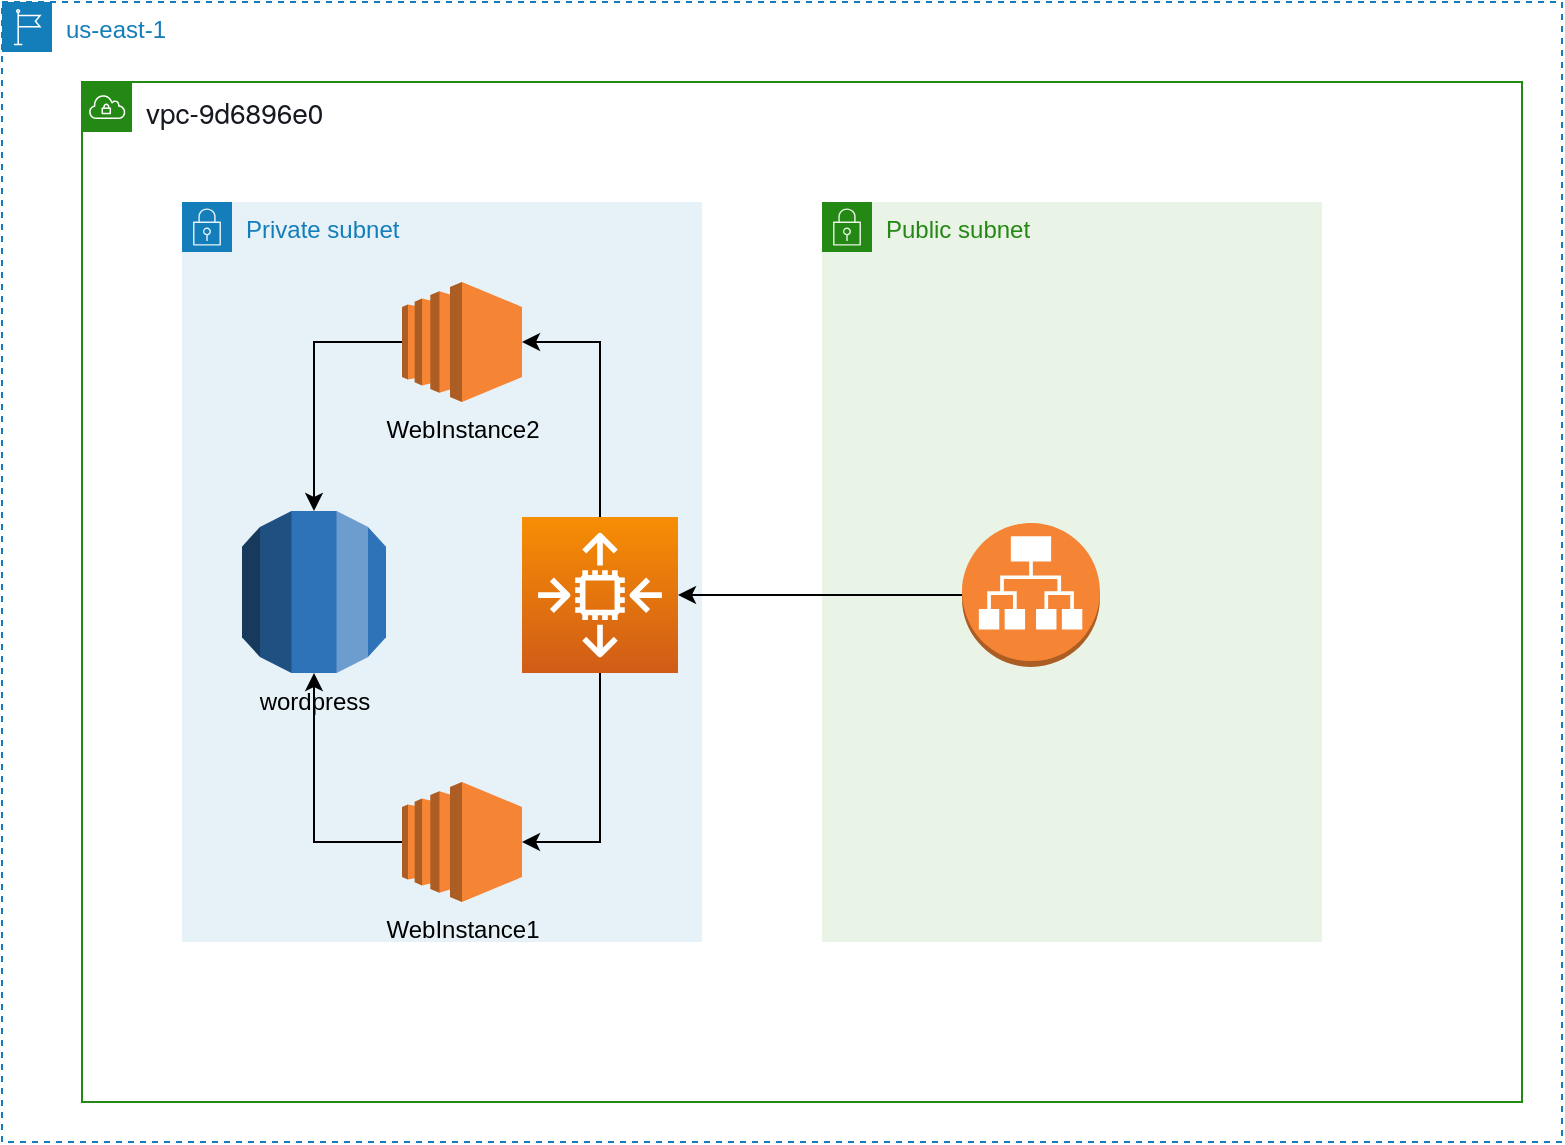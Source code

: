 <mxfile version="14.1.8" type="device"><diagram id="FZazAla4hCcdRhXpF2uE" name="Page-1"><mxGraphModel dx="1264" dy="596" grid="1" gridSize="10" guides="1" tooltips="1" connect="1" arrows="1" fold="1" page="1" pageScale="1" pageWidth="850" pageHeight="1100" math="0" shadow="0"><root><mxCell id="0"/><mxCell id="1" parent="0"/><mxCell id="gggxen3lXpEYPKmGECQt-4" value="Private subnet" style="points=[[0,0],[0.25,0],[0.5,0],[0.75,0],[1,0],[1,0.25],[1,0.5],[1,0.75],[1,1],[0.75,1],[0.5,1],[0.25,1],[0,1],[0,0.75],[0,0.5],[0,0.25]];outlineConnect=0;gradientColor=none;html=1;whiteSpace=wrap;fontSize=12;fontStyle=0;shape=mxgraph.aws4.group;grIcon=mxgraph.aws4.group_security_group;grStroke=0;strokeColor=#147EBA;fillColor=#E6F2F8;verticalAlign=top;align=left;spacingLeft=30;fontColor=#147EBA;dashed=0;" vertex="1" parent="1"><mxGeometry x="130" y="120" width="260" height="370" as="geometry"/></mxCell><mxCell id="gggxen3lXpEYPKmGECQt-1" value="us-east-1" style="points=[[0,0],[0.25,0],[0.5,0],[0.75,0],[1,0],[1,0.25],[1,0.5],[1,0.75],[1,1],[0.75,1],[0.5,1],[0.25,1],[0,1],[0,0.75],[0,0.5],[0,0.25]];outlineConnect=0;gradientColor=none;html=1;whiteSpace=wrap;fontSize=12;fontStyle=0;shape=mxgraph.aws4.group;grIcon=mxgraph.aws4.group_region;strokeColor=#147EBA;fillColor=none;verticalAlign=top;align=left;spacingLeft=30;fontColor=#147EBA;dashed=1;" vertex="1" parent="1"><mxGeometry x="40" y="20" width="780" height="570" as="geometry"/></mxCell><mxCell id="gggxen3lXpEYPKmGECQt-2" value="&lt;span style=&quot;color: rgb(22 , 25 , 31) ; font-family: &amp;#34;amazon ember&amp;#34; , &amp;#34;helvetica neue&amp;#34; , &amp;#34;roboto&amp;#34; , &amp;#34;arial&amp;#34; , sans-serif ; font-size: 14px ; background-color: rgb(255 , 255 , 255)&quot;&gt;vpc-9d6896e0&lt;/span&gt;" style="points=[[0,0],[0.25,0],[0.5,0],[0.75,0],[1,0],[1,0.25],[1,0.5],[1,0.75],[1,1],[0.75,1],[0.5,1],[0.25,1],[0,1],[0,0.75],[0,0.5],[0,0.25]];outlineConnect=0;gradientColor=none;html=1;whiteSpace=wrap;fontSize=12;fontStyle=0;shape=mxgraph.aws4.group;grIcon=mxgraph.aws4.group_vpc;strokeColor=#248814;fillColor=none;verticalAlign=top;align=left;spacingLeft=30;fontColor=#AAB7B8;dashed=0;" vertex="1" parent="1"><mxGeometry x="80" y="60" width="720" height="510" as="geometry"/></mxCell><mxCell id="gggxen3lXpEYPKmGECQt-5" value="Public subnet" style="points=[[0,0],[0.25,0],[0.5,0],[0.75,0],[1,0],[1,0.25],[1,0.5],[1,0.75],[1,1],[0.75,1],[0.5,1],[0.25,1],[0,1],[0,0.75],[0,0.5],[0,0.25]];outlineConnect=0;gradientColor=none;html=1;whiteSpace=wrap;fontSize=12;fontStyle=0;shape=mxgraph.aws4.group;grIcon=mxgraph.aws4.group_security_group;grStroke=0;strokeColor=#248814;fillColor=#E9F3E6;verticalAlign=top;align=left;spacingLeft=30;fontColor=#248814;dashed=0;" vertex="1" parent="1"><mxGeometry x="450" y="120" width="250" height="370" as="geometry"/></mxCell><mxCell id="gggxen3lXpEYPKmGECQt-13" style="edgeStyle=orthogonalEdgeStyle;rounded=0;orthogonalLoop=1;jettySize=auto;html=1;" edge="1" parent="1" source="gggxen3lXpEYPKmGECQt-6" target="gggxen3lXpEYPKmGECQt-8"><mxGeometry relative="1" as="geometry"/></mxCell><mxCell id="gggxen3lXpEYPKmGECQt-6" value="WebInstance1" style="outlineConnect=0;dashed=0;verticalLabelPosition=bottom;verticalAlign=top;align=center;html=1;shape=mxgraph.aws3.ec2;fillColor=#F58534;gradientColor=none;" vertex="1" parent="1"><mxGeometry x="240" y="410" width="60" height="60" as="geometry"/></mxCell><mxCell id="gggxen3lXpEYPKmGECQt-12" style="edgeStyle=orthogonalEdgeStyle;rounded=0;orthogonalLoop=1;jettySize=auto;html=1;entryX=0.5;entryY=0;entryDx=0;entryDy=0;entryPerimeter=0;" edge="1" parent="1" source="gggxen3lXpEYPKmGECQt-7" target="gggxen3lXpEYPKmGECQt-8"><mxGeometry relative="1" as="geometry"/></mxCell><mxCell id="gggxen3lXpEYPKmGECQt-7" value="WebInstance2" style="outlineConnect=0;dashed=0;verticalLabelPosition=bottom;verticalAlign=top;align=center;html=1;shape=mxgraph.aws3.ec2;fillColor=#F58534;gradientColor=none;" vertex="1" parent="1"><mxGeometry x="240" y="160" width="60" height="60" as="geometry"/></mxCell><mxCell id="gggxen3lXpEYPKmGECQt-8" value="wordpress" style="outlineConnect=0;dashed=0;verticalLabelPosition=bottom;verticalAlign=top;align=center;html=1;shape=mxgraph.aws3.rds;fillColor=#2E73B8;gradientColor=none;" vertex="1" parent="1"><mxGeometry x="160" y="274.5" width="72" height="81" as="geometry"/></mxCell><mxCell id="gggxen3lXpEYPKmGECQt-17" style="edgeStyle=orthogonalEdgeStyle;rounded=0;orthogonalLoop=1;jettySize=auto;html=1;" edge="1" parent="1" source="gggxen3lXpEYPKmGECQt-11" target="gggxen3lXpEYPKmGECQt-14"><mxGeometry relative="1" as="geometry"/></mxCell><mxCell id="gggxen3lXpEYPKmGECQt-11" value="" style="outlineConnect=0;dashed=0;verticalLabelPosition=bottom;verticalAlign=top;align=center;html=1;shape=mxgraph.aws3.application_load_balancer;fillColor=#F58534;gradientColor=none;" vertex="1" parent="1"><mxGeometry x="520" y="280.5" width="69" height="72" as="geometry"/></mxCell><mxCell id="gggxen3lXpEYPKmGECQt-15" style="edgeStyle=orthogonalEdgeStyle;rounded=0;orthogonalLoop=1;jettySize=auto;html=1;entryX=1;entryY=0.5;entryDx=0;entryDy=0;entryPerimeter=0;" edge="1" parent="1" source="gggxen3lXpEYPKmGECQt-14" target="gggxen3lXpEYPKmGECQt-7"><mxGeometry relative="1" as="geometry"/></mxCell><mxCell id="gggxen3lXpEYPKmGECQt-16" style="edgeStyle=orthogonalEdgeStyle;rounded=0;orthogonalLoop=1;jettySize=auto;html=1;entryX=1;entryY=0.5;entryDx=0;entryDy=0;entryPerimeter=0;" edge="1" parent="1" source="gggxen3lXpEYPKmGECQt-14" target="gggxen3lXpEYPKmGECQt-6"><mxGeometry relative="1" as="geometry"/></mxCell><mxCell id="gggxen3lXpEYPKmGECQt-14" value="" style="outlineConnect=0;fontColor=#232F3E;gradientColor=#F78E04;gradientDirection=north;fillColor=#D05C17;strokeColor=#ffffff;dashed=0;verticalLabelPosition=bottom;verticalAlign=top;align=center;html=1;fontSize=12;fontStyle=0;aspect=fixed;shape=mxgraph.aws4.resourceIcon;resIcon=mxgraph.aws4.auto_scaling2;" vertex="1" parent="1"><mxGeometry x="300" y="277.5" width="78" height="78" as="geometry"/></mxCell></root></mxGraphModel></diagram></mxfile>
